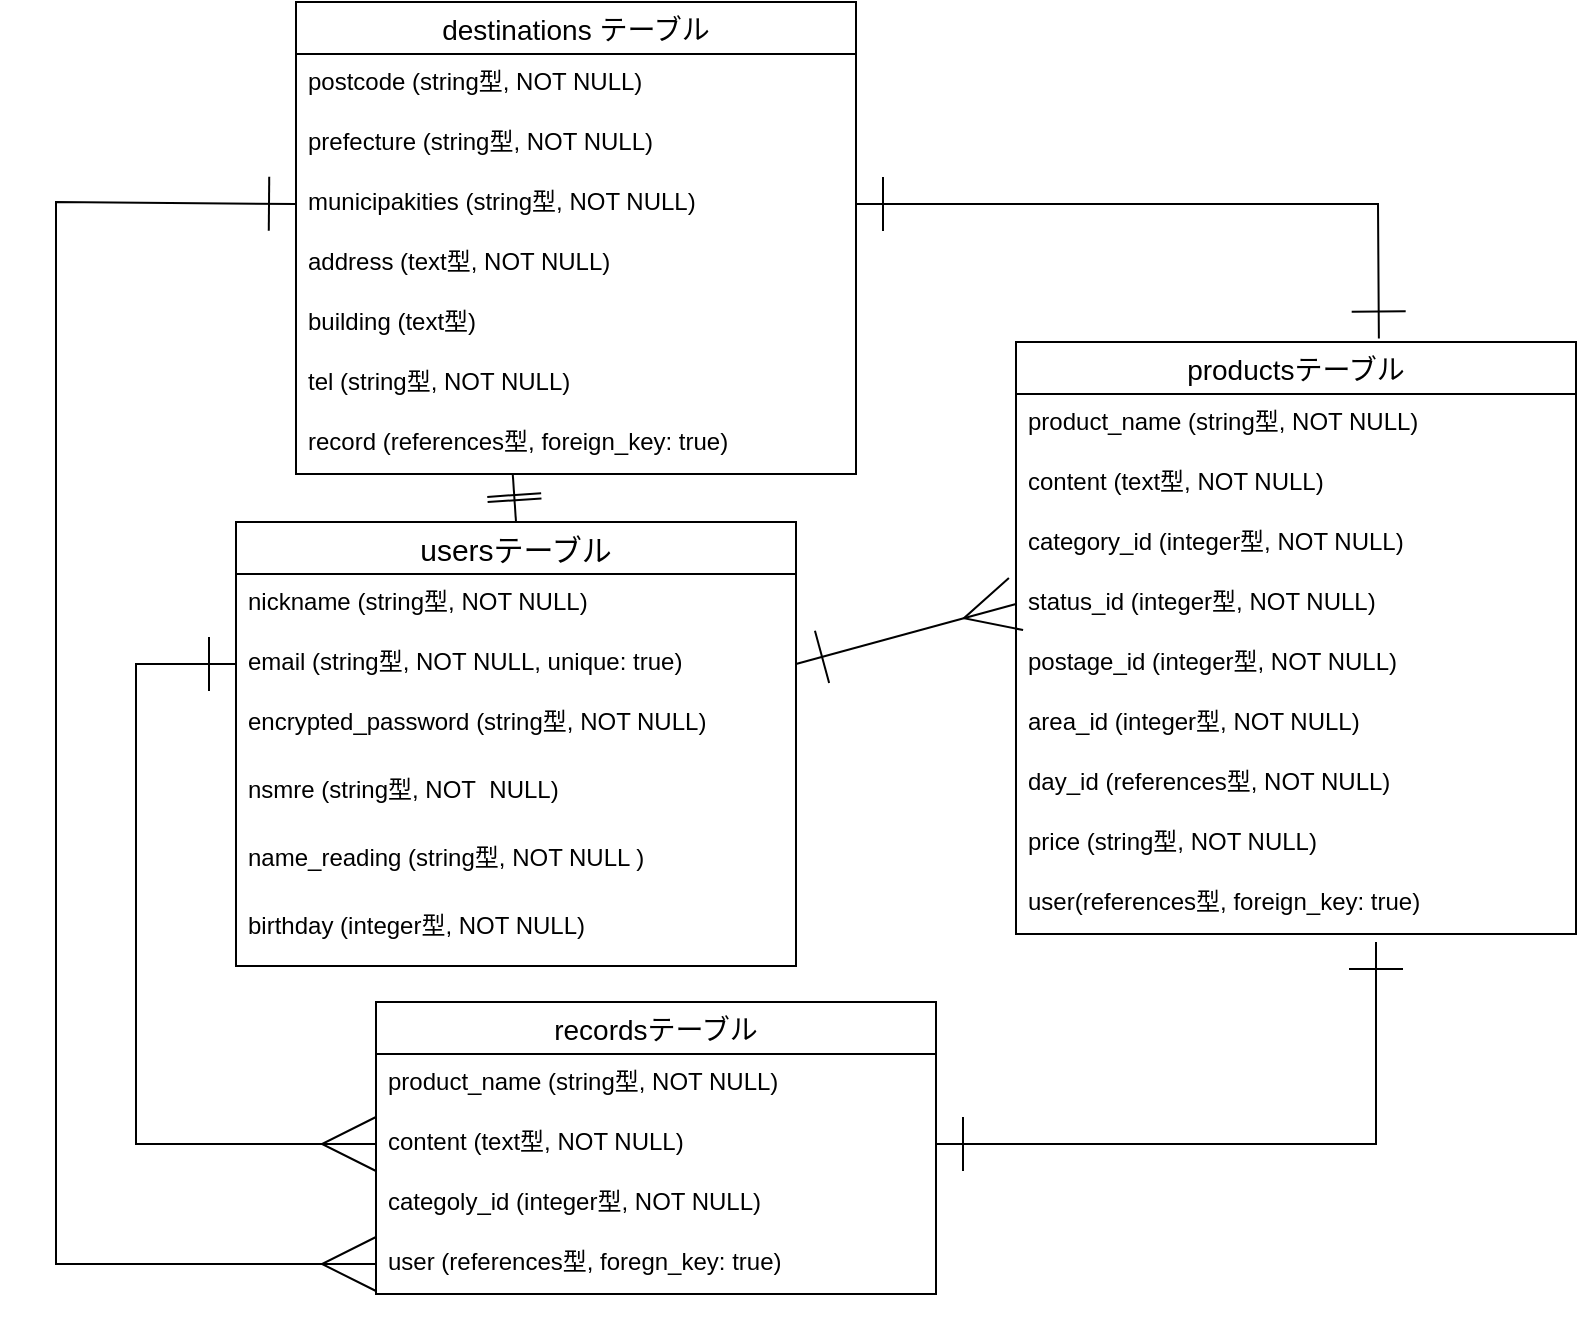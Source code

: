 <mxfile>
    <diagram id="SVE-4iHd3qaCIiVfedaw" name="ページ1">
        <mxGraphModel dx="728" dy="586" grid="1" gridSize="10" guides="1" tooltips="1" connect="1" arrows="1" fold="1" page="1" pageScale="1" pageWidth="827" pageHeight="1169" math="0" shadow="0">
            <root>
                <mxCell id="0"/>
                <mxCell id="1" parent="0"/>
                <mxCell id="60" style="edgeStyle=none;rounded=0;html=1;exitX=0.5;exitY=0;exitDx=0;exitDy=0;entryX=0.387;entryY=0.989;entryDx=0;entryDy=0;entryPerimeter=0;startArrow=ERone;startFill=0;endArrow=ERone;endFill=0;startSize=25;endSize=25;" parent="1" source="15" target="38" edge="1">
                    <mxGeometry relative="1" as="geometry"/>
                </mxCell>
                <mxCell id="15" value="usersテーブル" style="swimlane;fontStyle=0;childLayout=stackLayout;horizontal=1;startSize=26;horizontalStack=0;resizeParent=1;resizeParentMax=0;resizeLast=0;collapsible=1;marginBottom=0;align=center;fontSize=15;" parent="1" vertex="1">
                    <mxGeometry x="130" y="440" width="280" height="222" as="geometry"/>
                </mxCell>
                <mxCell id="16" value="nickname (string型, NOT NULL)" style="text;strokeColor=none;fillColor=none;spacingLeft=4;spacingRight=4;overflow=hidden;rotatable=0;points=[[0,0.5],[1,0.5]];portConstraint=eastwest;fontSize=12;" parent="15" vertex="1">
                    <mxGeometry y="26" width="280" height="30" as="geometry"/>
                </mxCell>
                <mxCell id="17" value="email (string型, NOT NULL, unique: true) " style="text;strokeColor=none;fillColor=none;spacingLeft=4;spacingRight=4;overflow=hidden;rotatable=0;points=[[0,0.5],[1,0.5]];portConstraint=eastwest;fontSize=12;" parent="15" vertex="1">
                    <mxGeometry y="56" width="280" height="30" as="geometry"/>
                </mxCell>
                <mxCell id="55" value="encrypted_password (string型, NOT NULL)&#10;&#10;" style="text;strokeColor=none;fillColor=none;spacingLeft=4;spacingRight=4;overflow=hidden;rotatable=0;points=[[0,0.5],[1,0.5]];portConstraint=eastwest;fontSize=12;" parent="15" vertex="1">
                    <mxGeometry y="86" width="280" height="34" as="geometry"/>
                </mxCell>
                <mxCell id="61" value="nsmre (string型, NOT  NULL)" style="text;strokeColor=none;fillColor=none;spacingLeft=4;spacingRight=4;overflow=hidden;rotatable=0;points=[[0,0.5],[1,0.5]];portConstraint=eastwest;fontSize=12;" vertex="1" parent="15">
                    <mxGeometry y="120" width="280" height="34" as="geometry"/>
                </mxCell>
                <mxCell id="62" value="name_reading (string型, NOT NULL )" style="text;strokeColor=none;fillColor=none;spacingLeft=4;spacingRight=4;overflow=hidden;rotatable=0;points=[[0,0.5],[1,0.5]];portConstraint=eastwest;fontSize=12;" vertex="1" parent="15">
                    <mxGeometry y="154" width="280" height="34" as="geometry"/>
                </mxCell>
                <mxCell id="22" value="birthday (integer型, NOT NULL)" style="text;strokeColor=none;fillColor=none;spacingLeft=4;spacingRight=4;overflow=hidden;rotatable=0;points=[[0,0.5],[1,0.5]];portConstraint=eastwest;fontSize=12;" parent="15" vertex="1">
                    <mxGeometry y="188" width="280" height="34" as="geometry"/>
                </mxCell>
                <mxCell id="20" value="" style="edgeStyle=none;html=1;fontSize=15;startArrow=ERmany;startFill=0;endArrow=none;endFill=0;" parent="15" edge="1">
                    <mxGeometry relative="1" as="geometry">
                        <mxPoint x="160.0" y="120" as="sourcePoint"/>
                        <mxPoint x="160" y="120" as="targetPoint"/>
                    </mxGeometry>
                </mxCell>
                <mxCell id="23" value="productsテーブル" style="swimlane;fontStyle=0;childLayout=stackLayout;horizontal=1;startSize=26;horizontalStack=0;resizeParent=1;resizeParentMax=0;resizeLast=0;collapsible=1;marginBottom=0;align=center;fontSize=14;html=0;" parent="1" vertex="1">
                    <mxGeometry x="520" y="350" width="280" height="296" as="geometry"/>
                </mxCell>
                <mxCell id="27" value="product_name (string型, NOT NULL)" style="text;strokeColor=none;fillColor=none;spacingLeft=4;spacingRight=4;overflow=hidden;rotatable=0;points=[[0,0.5],[1,0.5]];portConstraint=eastwest;fontSize=12;" parent="23" vertex="1">
                    <mxGeometry y="26" width="280" height="30" as="geometry"/>
                </mxCell>
                <mxCell id="29" value="content (text型, NOT NULL)" style="text;strokeColor=none;fillColor=none;spacingLeft=4;spacingRight=4;overflow=hidden;rotatable=0;points=[[0,0.5],[1,0.5]];portConstraint=eastwest;fontSize=12;" parent="23" vertex="1">
                    <mxGeometry y="56" width="280" height="30" as="geometry"/>
                </mxCell>
                <mxCell id="30" value="category_id (integer型, NOT NULL)" style="text;strokeColor=none;fillColor=none;spacingLeft=4;spacingRight=4;overflow=hidden;rotatable=0;points=[[0,0.5],[1,0.5]];portConstraint=eastwest;fontSize=12;" parent="23" vertex="1">
                    <mxGeometry y="86" width="280" height="30" as="geometry"/>
                </mxCell>
                <mxCell id="31" value="status_id (integer型, NOT NULL)" style="text;strokeColor=none;fillColor=none;spacingLeft=4;spacingRight=4;overflow=hidden;rotatable=0;points=[[0,0.5],[1,0.5]];portConstraint=eastwest;fontSize=12;" parent="23" vertex="1">
                    <mxGeometry y="116" width="280" height="30" as="geometry"/>
                </mxCell>
                <mxCell id="25" value="postage_id (integer型, NOT NULL)" style="text;strokeColor=none;fillColor=none;spacingLeft=4;spacingRight=4;overflow=hidden;rotatable=0;points=[[0,0.5],[1,0.5]];portConstraint=eastwest;fontSize=12;" parent="23" vertex="1">
                    <mxGeometry y="146" width="280" height="30" as="geometry"/>
                </mxCell>
                <mxCell id="32" value="area_id (integer型, NOT NULL)" style="text;strokeColor=none;fillColor=none;spacingLeft=4;spacingRight=4;overflow=hidden;rotatable=0;points=[[0,0.5],[1,0.5]];portConstraint=eastwest;fontSize=12;" parent="23" vertex="1">
                    <mxGeometry y="176" width="280" height="30" as="geometry"/>
                </mxCell>
                <mxCell id="33" value="day_id (references型, NOT NULL)&#10;" style="text;strokeColor=none;fillColor=none;spacingLeft=4;spacingRight=4;overflow=hidden;rotatable=0;points=[[0,0.5],[1,0.5]];portConstraint=eastwest;fontSize=12;" parent="23" vertex="1">
                    <mxGeometry y="206" width="280" height="30" as="geometry"/>
                </mxCell>
                <mxCell id="34" value="price (string型, NOT NULL)" style="text;strokeColor=none;fillColor=none;spacingLeft=4;spacingRight=4;overflow=hidden;rotatable=0;points=[[0,0.5],[1,0.5]];portConstraint=eastwest;fontSize=12;" parent="23" vertex="1">
                    <mxGeometry y="236" width="280" height="30" as="geometry"/>
                </mxCell>
                <mxCell id="70" value="user(references型, foreign_key: true)" style="text;strokeColor=none;fillColor=none;spacingLeft=4;spacingRight=4;overflow=hidden;rotatable=0;points=[[0,0.5],[1,0.5]];portConstraint=eastwest;fontSize=12;" vertex="1" parent="23">
                    <mxGeometry y="266" width="280" height="30" as="geometry"/>
                </mxCell>
                <mxCell id="35" value="destinations テーブル" style="swimlane;fontStyle=0;childLayout=stackLayout;horizontal=1;startSize=26;horizontalStack=0;resizeParent=1;resizeParentMax=0;resizeLast=0;collapsible=1;marginBottom=0;align=center;fontSize=14;html=0;" parent="1" vertex="1">
                    <mxGeometry x="160" y="180" width="280" height="236" as="geometry"/>
                </mxCell>
                <mxCell id="41" value="postcode (string型, NOT NULL)" style="text;strokeColor=none;fillColor=none;spacingLeft=4;spacingRight=4;overflow=hidden;rotatable=0;points=[[0,0.5],[1,0.5]];portConstraint=eastwest;fontSize=12;" parent="35" vertex="1">
                    <mxGeometry y="26" width="280" height="30" as="geometry"/>
                </mxCell>
                <mxCell id="42" value="prefecture (string型, NOT NULL)" style="text;strokeColor=none;fillColor=none;spacingLeft=4;spacingRight=4;overflow=hidden;rotatable=0;points=[[0,0.5],[1,0.5]];portConstraint=eastwest;fontSize=12;" parent="35" vertex="1">
                    <mxGeometry y="56" width="280" height="30" as="geometry"/>
                </mxCell>
                <mxCell id="43" value="municipakities (string型, NOT NULL)" style="text;strokeColor=none;fillColor=none;spacingLeft=4;spacingRight=4;overflow=hidden;rotatable=0;points=[[0,0.5],[1,0.5]];portConstraint=eastwest;fontSize=12;" parent="35" vertex="1">
                    <mxGeometry y="86" width="280" height="30" as="geometry"/>
                </mxCell>
                <mxCell id="44" value="address (text型, NOT NULL)" style="text;strokeColor=none;fillColor=none;spacingLeft=4;spacingRight=4;overflow=hidden;rotatable=0;points=[[0,0.5],[1,0.5]];portConstraint=eastwest;fontSize=12;" parent="35" vertex="1">
                    <mxGeometry y="116" width="280" height="30" as="geometry"/>
                </mxCell>
                <mxCell id="64" value="building (text型)" style="text;strokeColor=none;fillColor=none;spacingLeft=4;spacingRight=4;overflow=hidden;rotatable=0;points=[[0,0.5],[1,0.5]];portConstraint=eastwest;fontSize=12;" vertex="1" parent="35">
                    <mxGeometry y="146" width="280" height="30" as="geometry"/>
                </mxCell>
                <mxCell id="65" value="tel (string型, NOT NULL)" style="text;strokeColor=none;fillColor=none;spacingLeft=4;spacingRight=4;overflow=hidden;rotatable=0;points=[[0,0.5],[1,0.5]];portConstraint=eastwest;fontSize=12;" vertex="1" parent="35">
                    <mxGeometry y="176" width="280" height="30" as="geometry"/>
                </mxCell>
                <mxCell id="38" value="record (references型, foreign_key: true)" style="text;strokeColor=none;fillColor=none;spacingLeft=4;spacingRight=4;overflow=hidden;rotatable=0;points=[[0,0.5],[1,0.5]];portConstraint=eastwest;fontSize=12;" parent="35" vertex="1">
                    <mxGeometry y="206" width="280" height="30" as="geometry"/>
                </mxCell>
                <mxCell id="48" value="recordsテーブル" style="swimlane;fontStyle=0;childLayout=stackLayout;horizontal=1;startSize=26;horizontalStack=0;resizeParent=1;resizeParentMax=0;resizeLast=0;collapsible=1;marginBottom=0;align=center;fontSize=14;" parent="1" vertex="1">
                    <mxGeometry x="200" y="680" width="280" height="146" as="geometry"/>
                </mxCell>
                <mxCell id="49" value="product_name (string型, NOT NULL)" style="text;strokeColor=none;fillColor=none;spacingLeft=4;spacingRight=4;overflow=hidden;rotatable=0;points=[[0,0.5],[1,0.5]];portConstraint=eastwest;fontSize=12;" parent="48" vertex="1">
                    <mxGeometry y="26" width="280" height="30" as="geometry"/>
                </mxCell>
                <mxCell id="52" value="content (text型, NOT NULL)" style="text;strokeColor=none;fillColor=none;spacingLeft=4;spacingRight=4;overflow=hidden;rotatable=0;points=[[0,0.5],[1,0.5]];portConstraint=eastwest;fontSize=12;" parent="48" vertex="1">
                    <mxGeometry y="56" width="280" height="30" as="geometry"/>
                </mxCell>
                <mxCell id="63" value="categoly_id (integer型, NOT NULL)" style="text;strokeColor=none;fillColor=none;spacingLeft=4;spacingRight=4;overflow=hidden;rotatable=0;points=[[0,0.5],[1,0.5]];portConstraint=eastwest;fontSize=12;" vertex="1" parent="48">
                    <mxGeometry y="86" width="280" height="30" as="geometry"/>
                </mxCell>
                <mxCell id="51" value="user (references型, foregn_key: true)" style="text;strokeColor=none;fillColor=none;spacingLeft=4;spacingRight=4;overflow=hidden;rotatable=0;points=[[0,0.5],[1,0.5]];portConstraint=eastwest;fontSize=12;" parent="48" vertex="1">
                    <mxGeometry y="116" width="280" height="30" as="geometry"/>
                </mxCell>
                <mxCell id="54" style="edgeStyle=none;html=1;exitX=1;exitY=0.5;exitDx=0;exitDy=0;entryX=0;entryY=0.5;entryDx=0;entryDy=0;endArrow=ERmany;endFill=0;startArrow=ERone;startFill=0;endSize=25;startSize=25;" parent="1" source="17" target="31" edge="1">
                    <mxGeometry relative="1" as="geometry"/>
                </mxCell>
                <mxCell id="56" style="edgeStyle=none;html=1;exitX=0;exitY=0.5;exitDx=0;exitDy=0;entryX=0;entryY=0.5;entryDx=0;entryDy=0;startArrow=ERone;startFill=0;endArrow=ERmany;endFill=0;startSize=25;endSize=25;rounded=0;" parent="1" source="17" edge="1">
                    <mxGeometry relative="1" as="geometry">
                        <Array as="points">
                            <mxPoint x="80" y="511"/>
                            <mxPoint x="80" y="751"/>
                        </Array>
                        <mxPoint x="200" y="751" as="targetPoint"/>
                    </mxGeometry>
                </mxCell>
                <mxCell id="57" style="edgeStyle=none;rounded=0;html=1;exitX=1;exitY=0.5;exitDx=0;exitDy=0;startArrow=ERone;startFill=0;endArrow=ERone;endFill=0;startSize=25;endSize=25;" parent="1" edge="1">
                    <mxGeometry relative="1" as="geometry">
                        <mxPoint x="700" y="650" as="targetPoint"/>
                        <Array as="points">
                            <mxPoint x="700" y="751"/>
                        </Array>
                        <mxPoint x="480" y="751" as="sourcePoint"/>
                    </mxGeometry>
                </mxCell>
                <mxCell id="58" style="edgeStyle=none;rounded=0;html=1;exitX=1;exitY=0.5;exitDx=0;exitDy=0;startArrow=ERone;startFill=0;endArrow=ERone;endFill=0;startSize=25;endSize=25;entryX=0.648;entryY=-0.006;entryDx=0;entryDy=0;entryPerimeter=0;" parent="1" source="43" target="23" edge="1">
                    <mxGeometry relative="1" as="geometry">
                        <mxPoint x="680" y="340" as="targetPoint"/>
                        <Array as="points">
                            <mxPoint x="701" y="281"/>
                        </Array>
                    </mxGeometry>
                </mxCell>
                <mxCell id="59" style="edgeStyle=none;rounded=0;html=1;exitX=0;exitY=0.5;exitDx=0;exitDy=0;entryX=0;entryY=0.5;entryDx=0;entryDy=0;startArrow=ERone;startFill=0;endArrow=ERmany;endFill=0;startSize=25;endSize=25;" parent="1" source="43" target="51" edge="1">
                    <mxGeometry relative="1" as="geometry">
                        <Array as="points">
                            <mxPoint x="40" y="280"/>
                            <mxPoint x="40" y="811"/>
                        </Array>
                    </mxGeometry>
                </mxCell>
            </root>
        </mxGraphModel>
    </diagram>
</mxfile>